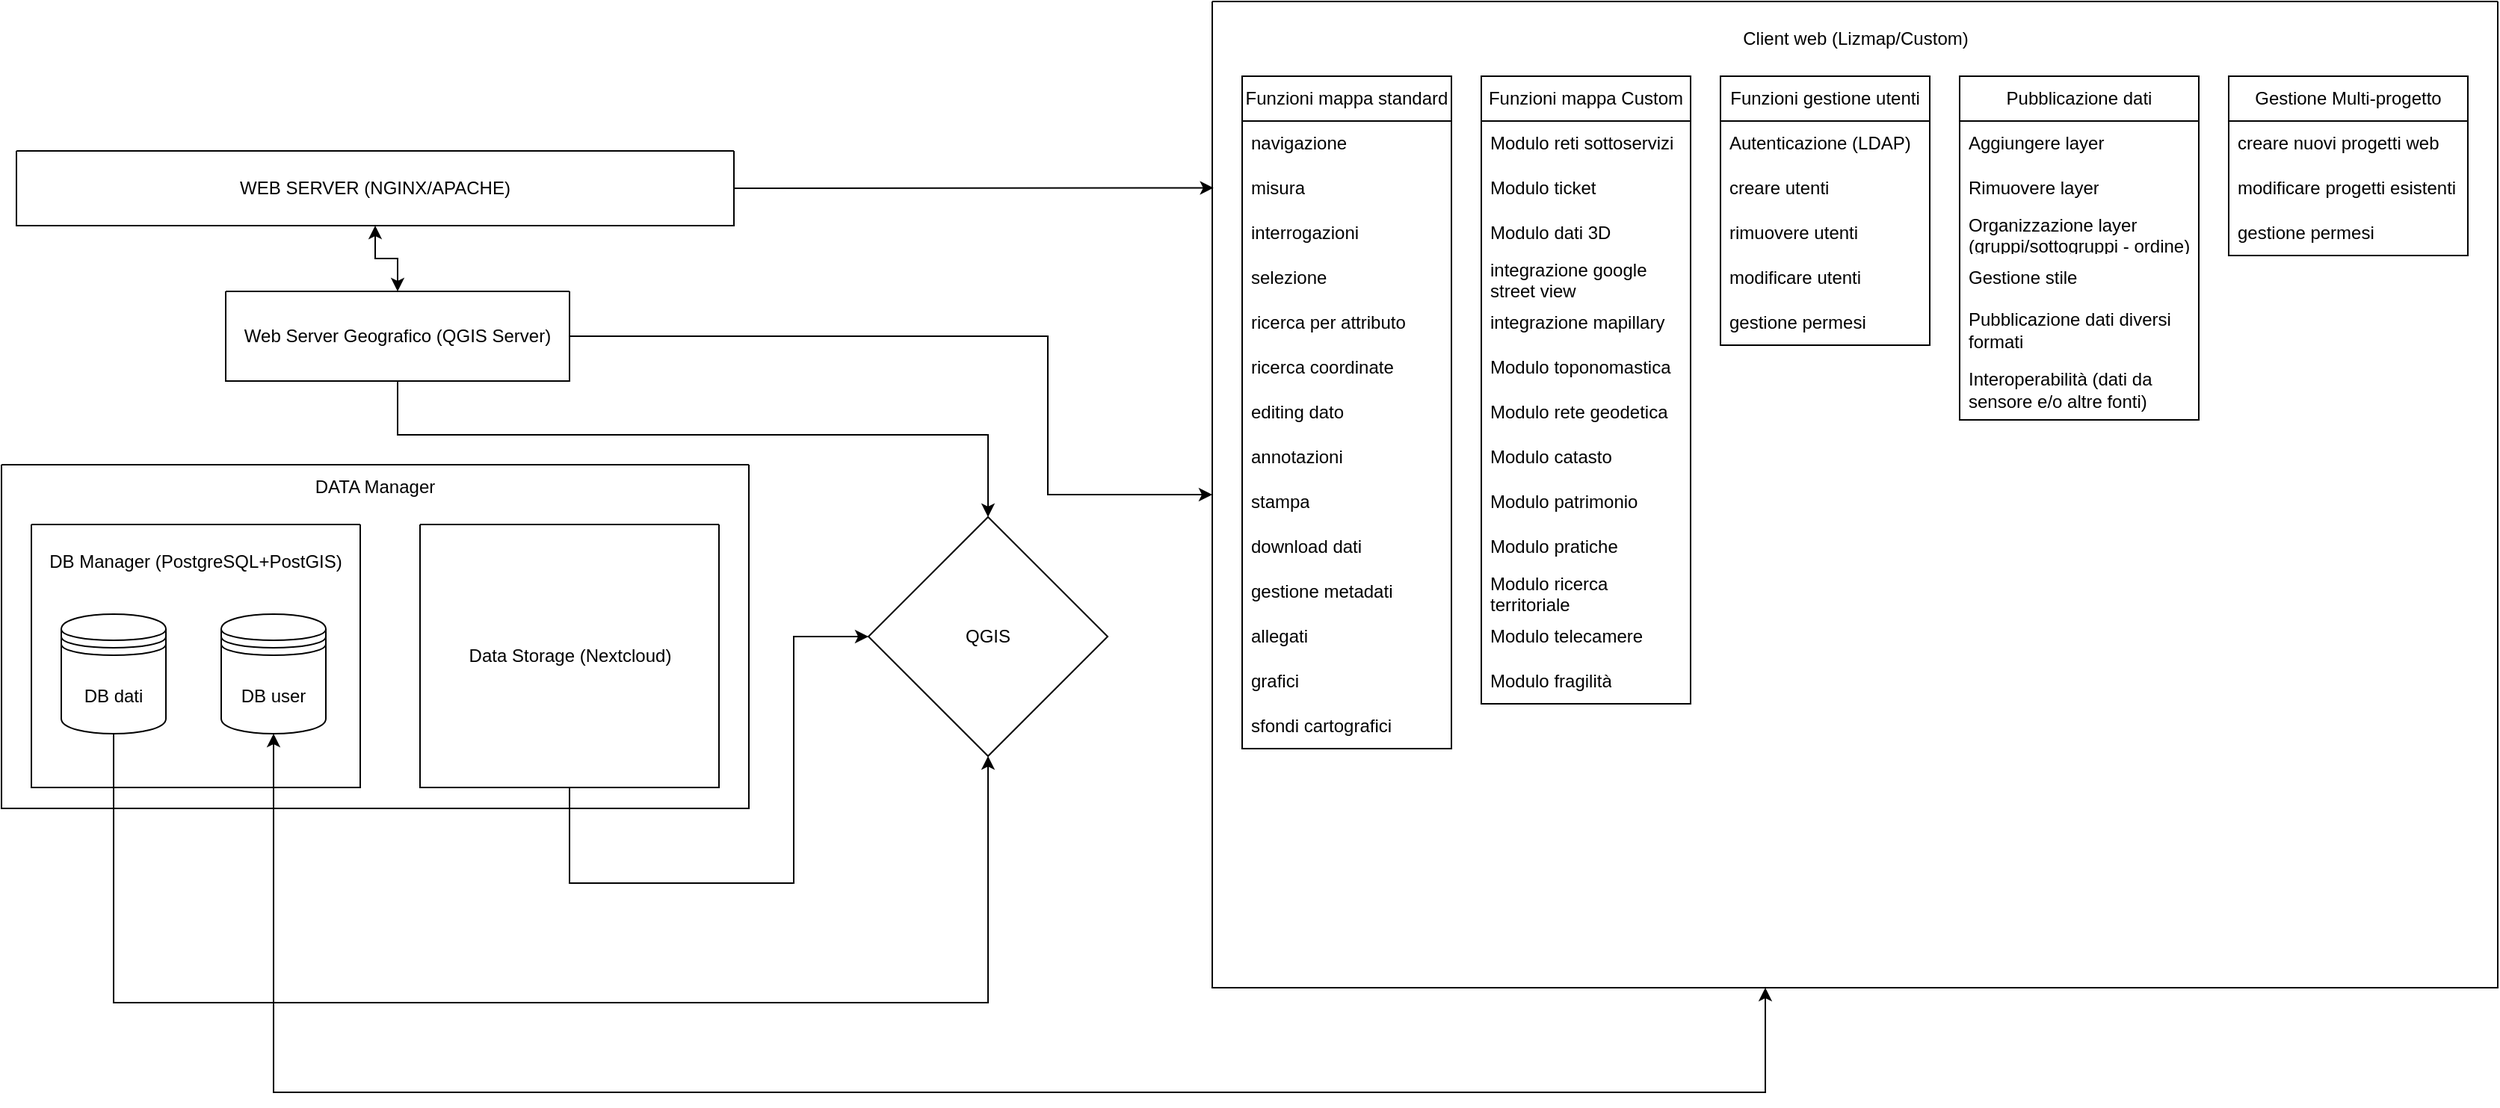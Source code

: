 <mxfile version="24.0.2" type="github">
  <diagram name="Pagina-1" id="i48ExeRKadWt6t5a4j2Q">
    <mxGraphModel dx="2868" dy="1492" grid="1" gridSize="10" guides="1" tooltips="1" connect="1" arrows="1" fold="1" page="1" pageScale="1" pageWidth="827" pageHeight="1569" math="0" shadow="0">
      <root>
        <mxCell id="0" />
        <mxCell id="1" parent="0" />
        <mxCell id="zabEVGcr3_6ABB-obtFV-1" style="edgeStyle=orthogonalEdgeStyle;rounded=0;orthogonalLoop=1;jettySize=auto;html=1;exitX=0.5;exitY=1;exitDx=0;exitDy=0;entryX=0.5;entryY=0;entryDx=0;entryDy=0;startArrow=classic;startFill=1;" edge="1" parent="1" source="zabEVGcr3_6ABB-obtFV-2" target="zabEVGcr3_6ABB-obtFV-6">
          <mxGeometry relative="1" as="geometry" />
        </mxCell>
        <mxCell id="zabEVGcr3_6ABB-obtFV-2" value="" style="swimlane;startSize=0;" vertex="1" parent="1">
          <mxGeometry x="50" y="140" width="480" height="50" as="geometry">
            <mxRectangle x="40" y="40" width="50" height="40" as="alternateBounds" />
          </mxGeometry>
        </mxCell>
        <mxCell id="zabEVGcr3_6ABB-obtFV-3" value="WEB SERVER (NGINX/APACHE)" style="text;html=1;align=center;verticalAlign=middle;whiteSpace=wrap;rounded=0;" vertex="1" parent="zabEVGcr3_6ABB-obtFV-2">
          <mxGeometry x="10" y="10" width="460" height="30" as="geometry" />
        </mxCell>
        <mxCell id="zabEVGcr3_6ABB-obtFV-4" style="edgeStyle=orthogonalEdgeStyle;rounded=0;orthogonalLoop=1;jettySize=auto;html=1;exitX=0.5;exitY=1;exitDx=0;exitDy=0;entryX=0.5;entryY=0;entryDx=0;entryDy=0;" edge="1" parent="1" source="zabEVGcr3_6ABB-obtFV-6" target="zabEVGcr3_6ABB-obtFV-66">
          <mxGeometry relative="1" as="geometry">
            <Array as="points">
              <mxPoint x="305" y="330" />
              <mxPoint x="700" y="330" />
            </Array>
          </mxGeometry>
        </mxCell>
        <mxCell id="zabEVGcr3_6ABB-obtFV-5" style="edgeStyle=orthogonalEdgeStyle;rounded=0;orthogonalLoop=1;jettySize=auto;html=1;exitX=1;exitY=0.5;exitDx=0;exitDy=0;entryX=0;entryY=0.5;entryDx=0;entryDy=0;" edge="1" parent="1" source="zabEVGcr3_6ABB-obtFV-6" target="zabEVGcr3_6ABB-obtFV-18">
          <mxGeometry relative="1" as="geometry">
            <Array as="points">
              <mxPoint x="740" y="264" />
              <mxPoint x="740" y="370" />
            </Array>
          </mxGeometry>
        </mxCell>
        <mxCell id="zabEVGcr3_6ABB-obtFV-6" value="" style="swimlane;startSize=0;" vertex="1" parent="1">
          <mxGeometry x="190" y="234" width="230" height="60" as="geometry" />
        </mxCell>
        <mxCell id="zabEVGcr3_6ABB-obtFV-7" value="Web Server Geografico (QGIS Server)" style="text;html=1;align=center;verticalAlign=middle;whiteSpace=wrap;rounded=0;" vertex="1" parent="zabEVGcr3_6ABB-obtFV-6">
          <mxGeometry x="5" y="15" width="220" height="30" as="geometry" />
        </mxCell>
        <mxCell id="zabEVGcr3_6ABB-obtFV-8" value="" style="swimlane;startSize=0;" vertex="1" parent="1">
          <mxGeometry x="40" y="350" width="500" height="230" as="geometry" />
        </mxCell>
        <mxCell id="zabEVGcr3_6ABB-obtFV-9" value="" style="swimlane;startSize=0;" vertex="1" parent="zabEVGcr3_6ABB-obtFV-8">
          <mxGeometry x="280" y="40" width="200" height="176" as="geometry" />
        </mxCell>
        <mxCell id="zabEVGcr3_6ABB-obtFV-10" value="Data Storage (Nextcloud)" style="text;html=1;align=center;verticalAlign=middle;resizable=0;points=[];autosize=1;strokeColor=none;fillColor=none;" vertex="1" parent="zabEVGcr3_6ABB-obtFV-9">
          <mxGeometry x="20" y="73" width="160" height="30" as="geometry" />
        </mxCell>
        <mxCell id="zabEVGcr3_6ABB-obtFV-11" value="" style="swimlane;startSize=0;" vertex="1" parent="zabEVGcr3_6ABB-obtFV-8">
          <mxGeometry x="20" y="40" width="220" height="176" as="geometry" />
        </mxCell>
        <mxCell id="zabEVGcr3_6ABB-obtFV-12" value="" style="shape=datastore;whiteSpace=wrap;html=1;" vertex="1" parent="zabEVGcr3_6ABB-obtFV-11">
          <mxGeometry x="20" y="60" width="70" height="80" as="geometry" />
        </mxCell>
        <mxCell id="zabEVGcr3_6ABB-obtFV-13" value="DB dati" style="text;html=1;align=center;verticalAlign=middle;whiteSpace=wrap;rounded=0;" vertex="1" parent="zabEVGcr3_6ABB-obtFV-11">
          <mxGeometry x="25" y="100" width="60" height="30" as="geometry" />
        </mxCell>
        <mxCell id="zabEVGcr3_6ABB-obtFV-14" value="" style="shape=datastore;whiteSpace=wrap;html=1;" vertex="1" parent="zabEVGcr3_6ABB-obtFV-11">
          <mxGeometry x="127" y="60" width="70" height="80" as="geometry" />
        </mxCell>
        <mxCell id="zabEVGcr3_6ABB-obtFV-15" value="DB user" style="text;html=1;align=center;verticalAlign=middle;whiteSpace=wrap;rounded=0;" vertex="1" parent="zabEVGcr3_6ABB-obtFV-11">
          <mxGeometry x="132" y="100" width="60" height="30" as="geometry" />
        </mxCell>
        <mxCell id="zabEVGcr3_6ABB-obtFV-16" value="DB Manager (PostgreSQL+PostGIS)" style="text;html=1;align=center;verticalAlign=middle;whiteSpace=wrap;rounded=0;" vertex="1" parent="zabEVGcr3_6ABB-obtFV-11">
          <mxGeometry x="10" y="10" width="200" height="30" as="geometry" />
        </mxCell>
        <mxCell id="zabEVGcr3_6ABB-obtFV-17" value="DATA Manager" style="text;html=1;align=center;verticalAlign=middle;whiteSpace=wrap;rounded=0;" vertex="1" parent="zabEVGcr3_6ABB-obtFV-8">
          <mxGeometry x="185" width="130" height="30" as="geometry" />
        </mxCell>
        <mxCell id="zabEVGcr3_6ABB-obtFV-18" value="" style="swimlane;startSize=0;" vertex="1" parent="1">
          <mxGeometry x="850" y="40" width="860" height="660" as="geometry" />
        </mxCell>
        <mxCell id="zabEVGcr3_6ABB-obtFV-19" value="Client web (Lizmap/Custom)" style="text;html=1;align=center;verticalAlign=middle;resizable=0;points=[];autosize=1;strokeColor=none;fillColor=none;" vertex="1" parent="zabEVGcr3_6ABB-obtFV-18">
          <mxGeometry x="345" y="10" width="170" height="30" as="geometry" />
        </mxCell>
        <mxCell id="zabEVGcr3_6ABB-obtFV-20" value="Funzioni mappa standard" style="swimlane;fontStyle=0;childLayout=stackLayout;horizontal=1;startSize=30;horizontalStack=0;resizeParent=1;resizeParentMax=0;resizeLast=0;collapsible=1;marginBottom=0;whiteSpace=wrap;html=1;" vertex="1" parent="zabEVGcr3_6ABB-obtFV-18">
          <mxGeometry x="20" y="50" width="140" height="450" as="geometry" />
        </mxCell>
        <mxCell id="zabEVGcr3_6ABB-obtFV-21" value="navigazione" style="text;strokeColor=none;fillColor=none;align=left;verticalAlign=middle;spacingLeft=4;spacingRight=4;overflow=hidden;points=[[0,0.5],[1,0.5]];portConstraint=eastwest;rotatable=0;whiteSpace=wrap;html=1;" vertex="1" parent="zabEVGcr3_6ABB-obtFV-20">
          <mxGeometry y="30" width="140" height="30" as="geometry" />
        </mxCell>
        <mxCell id="zabEVGcr3_6ABB-obtFV-22" value="misura" style="text;strokeColor=none;fillColor=none;align=left;verticalAlign=middle;spacingLeft=4;spacingRight=4;overflow=hidden;points=[[0,0.5],[1,0.5]];portConstraint=eastwest;rotatable=0;whiteSpace=wrap;html=1;" vertex="1" parent="zabEVGcr3_6ABB-obtFV-20">
          <mxGeometry y="60" width="140" height="30" as="geometry" />
        </mxCell>
        <mxCell id="zabEVGcr3_6ABB-obtFV-23" value="interrogazioni" style="text;strokeColor=none;fillColor=none;align=left;verticalAlign=middle;spacingLeft=4;spacingRight=4;overflow=hidden;points=[[0,0.5],[1,0.5]];portConstraint=eastwest;rotatable=0;whiteSpace=wrap;html=1;" vertex="1" parent="zabEVGcr3_6ABB-obtFV-20">
          <mxGeometry y="90" width="140" height="30" as="geometry" />
        </mxCell>
        <mxCell id="zabEVGcr3_6ABB-obtFV-24" value="selezione" style="text;strokeColor=none;fillColor=none;align=left;verticalAlign=middle;spacingLeft=4;spacingRight=4;overflow=hidden;points=[[0,0.5],[1,0.5]];portConstraint=eastwest;rotatable=0;whiteSpace=wrap;html=1;" vertex="1" parent="zabEVGcr3_6ABB-obtFV-20">
          <mxGeometry y="120" width="140" height="30" as="geometry" />
        </mxCell>
        <mxCell id="zabEVGcr3_6ABB-obtFV-25" value="ricerca per attributo" style="text;strokeColor=none;fillColor=none;align=left;verticalAlign=middle;spacingLeft=4;spacingRight=4;overflow=hidden;points=[[0,0.5],[1,0.5]];portConstraint=eastwest;rotatable=0;whiteSpace=wrap;html=1;" vertex="1" parent="zabEVGcr3_6ABB-obtFV-20">
          <mxGeometry y="150" width="140" height="30" as="geometry" />
        </mxCell>
        <mxCell id="zabEVGcr3_6ABB-obtFV-26" value="ricerca coordinate" style="text;strokeColor=none;fillColor=none;align=left;verticalAlign=middle;spacingLeft=4;spacingRight=4;overflow=hidden;points=[[0,0.5],[1,0.5]];portConstraint=eastwest;rotatable=0;whiteSpace=wrap;html=1;" vertex="1" parent="zabEVGcr3_6ABB-obtFV-20">
          <mxGeometry y="180" width="140" height="30" as="geometry" />
        </mxCell>
        <mxCell id="zabEVGcr3_6ABB-obtFV-27" value="editing dato" style="text;strokeColor=none;fillColor=none;align=left;verticalAlign=middle;spacingLeft=4;spacingRight=4;overflow=hidden;points=[[0,0.5],[1,0.5]];portConstraint=eastwest;rotatable=0;whiteSpace=wrap;html=1;" vertex="1" parent="zabEVGcr3_6ABB-obtFV-20">
          <mxGeometry y="210" width="140" height="30" as="geometry" />
        </mxCell>
        <mxCell id="zabEVGcr3_6ABB-obtFV-28" value="annotazioni" style="text;strokeColor=none;fillColor=none;align=left;verticalAlign=middle;spacingLeft=4;spacingRight=4;overflow=hidden;points=[[0,0.5],[1,0.5]];portConstraint=eastwest;rotatable=0;whiteSpace=wrap;html=1;" vertex="1" parent="zabEVGcr3_6ABB-obtFV-20">
          <mxGeometry y="240" width="140" height="30" as="geometry" />
        </mxCell>
        <mxCell id="zabEVGcr3_6ABB-obtFV-29" value="stampa" style="text;strokeColor=none;fillColor=none;align=left;verticalAlign=middle;spacingLeft=4;spacingRight=4;overflow=hidden;points=[[0,0.5],[1,0.5]];portConstraint=eastwest;rotatable=0;whiteSpace=wrap;html=1;" vertex="1" parent="zabEVGcr3_6ABB-obtFV-20">
          <mxGeometry y="270" width="140" height="30" as="geometry" />
        </mxCell>
        <mxCell id="zabEVGcr3_6ABB-obtFV-30" value="download dati" style="text;strokeColor=none;fillColor=none;align=left;verticalAlign=middle;spacingLeft=4;spacingRight=4;overflow=hidden;points=[[0,0.5],[1,0.5]];portConstraint=eastwest;rotatable=0;whiteSpace=wrap;html=1;" vertex="1" parent="zabEVGcr3_6ABB-obtFV-20">
          <mxGeometry y="300" width="140" height="30" as="geometry" />
        </mxCell>
        <mxCell id="zabEVGcr3_6ABB-obtFV-31" value="gestione metadati" style="text;strokeColor=none;fillColor=none;align=left;verticalAlign=middle;spacingLeft=4;spacingRight=4;overflow=hidden;points=[[0,0.5],[1,0.5]];portConstraint=eastwest;rotatable=0;whiteSpace=wrap;html=1;" vertex="1" parent="zabEVGcr3_6ABB-obtFV-20">
          <mxGeometry y="330" width="140" height="30" as="geometry" />
        </mxCell>
        <mxCell id="zabEVGcr3_6ABB-obtFV-32" value="allegati" style="text;strokeColor=none;fillColor=none;align=left;verticalAlign=middle;spacingLeft=4;spacingRight=4;overflow=hidden;points=[[0,0.5],[1,0.5]];portConstraint=eastwest;rotatable=0;whiteSpace=wrap;html=1;" vertex="1" parent="zabEVGcr3_6ABB-obtFV-20">
          <mxGeometry y="360" width="140" height="30" as="geometry" />
        </mxCell>
        <mxCell id="zabEVGcr3_6ABB-obtFV-33" value="grafici" style="text;strokeColor=none;fillColor=none;align=left;verticalAlign=middle;spacingLeft=4;spacingRight=4;overflow=hidden;points=[[0,0.5],[1,0.5]];portConstraint=eastwest;rotatable=0;whiteSpace=wrap;html=1;" vertex="1" parent="zabEVGcr3_6ABB-obtFV-20">
          <mxGeometry y="390" width="140" height="30" as="geometry" />
        </mxCell>
        <mxCell id="zabEVGcr3_6ABB-obtFV-34" value="sfondi cartografici" style="text;strokeColor=none;fillColor=none;align=left;verticalAlign=middle;spacingLeft=4;spacingRight=4;overflow=hidden;points=[[0,0.5],[1,0.5]];portConstraint=eastwest;rotatable=0;whiteSpace=wrap;html=1;" vertex="1" parent="zabEVGcr3_6ABB-obtFV-20">
          <mxGeometry y="420" width="140" height="30" as="geometry" />
        </mxCell>
        <mxCell id="zabEVGcr3_6ABB-obtFV-35" value="Funzioni gestione utenti" style="swimlane;fontStyle=0;childLayout=stackLayout;horizontal=1;startSize=30;horizontalStack=0;resizeParent=1;resizeParentMax=0;resizeLast=0;collapsible=1;marginBottom=0;whiteSpace=wrap;html=1;" vertex="1" parent="zabEVGcr3_6ABB-obtFV-18">
          <mxGeometry x="340" y="50" width="140" height="180" as="geometry" />
        </mxCell>
        <mxCell id="zabEVGcr3_6ABB-obtFV-36" value="Autenticazione (LDAP)" style="text;strokeColor=none;fillColor=none;align=left;verticalAlign=middle;spacingLeft=4;spacingRight=4;overflow=hidden;points=[[0,0.5],[1,0.5]];portConstraint=eastwest;rotatable=0;whiteSpace=wrap;html=1;" vertex="1" parent="zabEVGcr3_6ABB-obtFV-35">
          <mxGeometry y="30" width="140" height="30" as="geometry" />
        </mxCell>
        <mxCell id="zabEVGcr3_6ABB-obtFV-37" value="creare utenti" style="text;strokeColor=none;fillColor=none;align=left;verticalAlign=middle;spacingLeft=4;spacingRight=4;overflow=hidden;points=[[0,0.5],[1,0.5]];portConstraint=eastwest;rotatable=0;whiteSpace=wrap;html=1;" vertex="1" parent="zabEVGcr3_6ABB-obtFV-35">
          <mxGeometry y="60" width="140" height="30" as="geometry" />
        </mxCell>
        <mxCell id="zabEVGcr3_6ABB-obtFV-38" value="rimuovere utenti" style="text;strokeColor=none;fillColor=none;align=left;verticalAlign=middle;spacingLeft=4;spacingRight=4;overflow=hidden;points=[[0,0.5],[1,0.5]];portConstraint=eastwest;rotatable=0;whiteSpace=wrap;html=1;" vertex="1" parent="zabEVGcr3_6ABB-obtFV-35">
          <mxGeometry y="90" width="140" height="30" as="geometry" />
        </mxCell>
        <mxCell id="zabEVGcr3_6ABB-obtFV-39" value="modificare utenti" style="text;strokeColor=none;fillColor=none;align=left;verticalAlign=middle;spacingLeft=4;spacingRight=4;overflow=hidden;points=[[0,0.5],[1,0.5]];portConstraint=eastwest;rotatable=0;whiteSpace=wrap;html=1;" vertex="1" parent="zabEVGcr3_6ABB-obtFV-35">
          <mxGeometry y="120" width="140" height="30" as="geometry" />
        </mxCell>
        <mxCell id="zabEVGcr3_6ABB-obtFV-40" value="gestione permesi" style="text;strokeColor=none;fillColor=none;align=left;verticalAlign=middle;spacingLeft=4;spacingRight=4;overflow=hidden;points=[[0,0.5],[1,0.5]];portConstraint=eastwest;rotatable=0;whiteSpace=wrap;html=1;" vertex="1" parent="zabEVGcr3_6ABB-obtFV-35">
          <mxGeometry y="150" width="140" height="30" as="geometry" />
        </mxCell>
        <mxCell id="zabEVGcr3_6ABB-obtFV-41" value="Gestione Multi-progetto" style="swimlane;fontStyle=0;childLayout=stackLayout;horizontal=1;startSize=30;horizontalStack=0;resizeParent=1;resizeParentMax=0;resizeLast=0;collapsible=1;marginBottom=0;whiteSpace=wrap;html=1;" vertex="1" parent="zabEVGcr3_6ABB-obtFV-18">
          <mxGeometry x="680" y="50" width="160" height="120" as="geometry" />
        </mxCell>
        <mxCell id="zabEVGcr3_6ABB-obtFV-42" value="creare nuovi progetti web" style="text;strokeColor=none;fillColor=none;align=left;verticalAlign=middle;spacingLeft=4;spacingRight=4;overflow=hidden;points=[[0,0.5],[1,0.5]];portConstraint=eastwest;rotatable=0;whiteSpace=wrap;html=1;" vertex="1" parent="zabEVGcr3_6ABB-obtFV-41">
          <mxGeometry y="30" width="160" height="30" as="geometry" />
        </mxCell>
        <mxCell id="zabEVGcr3_6ABB-obtFV-43" value="modificare progetti esistenti" style="text;strokeColor=none;fillColor=none;align=left;verticalAlign=middle;spacingLeft=4;spacingRight=4;overflow=hidden;points=[[0,0.5],[1,0.5]];portConstraint=eastwest;rotatable=0;whiteSpace=wrap;html=1;" vertex="1" parent="zabEVGcr3_6ABB-obtFV-41">
          <mxGeometry y="60" width="160" height="30" as="geometry" />
        </mxCell>
        <mxCell id="zabEVGcr3_6ABB-obtFV-44" value="gestione permesi" style="text;strokeColor=none;fillColor=none;align=left;verticalAlign=middle;spacingLeft=4;spacingRight=4;overflow=hidden;points=[[0,0.5],[1,0.5]];portConstraint=eastwest;rotatable=0;whiteSpace=wrap;html=1;" vertex="1" parent="zabEVGcr3_6ABB-obtFV-41">
          <mxGeometry y="90" width="160" height="30" as="geometry" />
        </mxCell>
        <mxCell id="zabEVGcr3_6ABB-obtFV-45" value="Pubblicazione dati" style="swimlane;fontStyle=0;childLayout=stackLayout;horizontal=1;startSize=30;horizontalStack=0;resizeParent=1;resizeParentMax=0;resizeLast=0;collapsible=1;marginBottom=0;whiteSpace=wrap;html=1;" vertex="1" parent="zabEVGcr3_6ABB-obtFV-18">
          <mxGeometry x="500" y="50" width="160" height="230" as="geometry" />
        </mxCell>
        <mxCell id="zabEVGcr3_6ABB-obtFV-46" value="Aggiungere layer" style="text;strokeColor=none;fillColor=none;align=left;verticalAlign=middle;spacingLeft=4;spacingRight=4;overflow=hidden;points=[[0,0.5],[1,0.5]];portConstraint=eastwest;rotatable=0;whiteSpace=wrap;html=1;" vertex="1" parent="zabEVGcr3_6ABB-obtFV-45">
          <mxGeometry y="30" width="160" height="30" as="geometry" />
        </mxCell>
        <mxCell id="zabEVGcr3_6ABB-obtFV-47" value="Rimuovere layer" style="text;strokeColor=none;fillColor=none;align=left;verticalAlign=middle;spacingLeft=4;spacingRight=4;overflow=hidden;points=[[0,0.5],[1,0.5]];portConstraint=eastwest;rotatable=0;whiteSpace=wrap;html=1;" vertex="1" parent="zabEVGcr3_6ABB-obtFV-45">
          <mxGeometry y="60" width="160" height="30" as="geometry" />
        </mxCell>
        <mxCell id="zabEVGcr3_6ABB-obtFV-48" value="Organizzazione layer (gruppi/sottogruppi - ordine)" style="text;strokeColor=none;fillColor=none;align=left;verticalAlign=middle;spacingLeft=4;spacingRight=4;overflow=hidden;points=[[0,0.5],[1,0.5]];portConstraint=eastwest;rotatable=0;whiteSpace=wrap;html=1;" vertex="1" parent="zabEVGcr3_6ABB-obtFV-45">
          <mxGeometry y="90" width="160" height="30" as="geometry" />
        </mxCell>
        <mxCell id="zabEVGcr3_6ABB-obtFV-49" value="Gestione stile" style="text;strokeColor=none;fillColor=none;align=left;verticalAlign=middle;spacingLeft=4;spacingRight=4;overflow=hidden;points=[[0,0.5],[1,0.5]];portConstraint=eastwest;rotatable=0;whiteSpace=wrap;html=1;" vertex="1" parent="zabEVGcr3_6ABB-obtFV-45">
          <mxGeometry y="120" width="160" height="30" as="geometry" />
        </mxCell>
        <mxCell id="zabEVGcr3_6ABB-obtFV-50" value="Pubblicazione dati diversi formati" style="text;strokeColor=none;fillColor=none;align=left;verticalAlign=middle;spacingLeft=4;spacingRight=4;overflow=hidden;points=[[0,0.5],[1,0.5]];portConstraint=eastwest;rotatable=0;whiteSpace=wrap;html=1;" vertex="1" parent="zabEVGcr3_6ABB-obtFV-45">
          <mxGeometry y="150" width="160" height="40" as="geometry" />
        </mxCell>
        <mxCell id="zabEVGcr3_6ABB-obtFV-51" value="Interoperabilità (dati da sensore e/o altre fonti)" style="text;strokeColor=none;fillColor=none;align=left;verticalAlign=middle;spacingLeft=4;spacingRight=4;overflow=hidden;points=[[0,0.5],[1,0.5]];portConstraint=eastwest;rotatable=0;whiteSpace=wrap;html=1;" vertex="1" parent="zabEVGcr3_6ABB-obtFV-45">
          <mxGeometry y="190" width="160" height="40" as="geometry" />
        </mxCell>
        <mxCell id="zabEVGcr3_6ABB-obtFV-52" value="Funzioni mappa Custom" style="swimlane;fontStyle=0;childLayout=stackLayout;horizontal=1;startSize=30;horizontalStack=0;resizeParent=1;resizeParentMax=0;resizeLast=0;collapsible=1;marginBottom=0;whiteSpace=wrap;html=1;" vertex="1" parent="zabEVGcr3_6ABB-obtFV-18">
          <mxGeometry x="180" y="50" width="140" height="420" as="geometry" />
        </mxCell>
        <mxCell id="zabEVGcr3_6ABB-obtFV-53" value="Modulo reti sottoservizi" style="text;strokeColor=none;fillColor=none;align=left;verticalAlign=middle;spacingLeft=4;spacingRight=4;overflow=hidden;points=[[0,0.5],[1,0.5]];portConstraint=eastwest;rotatable=0;whiteSpace=wrap;html=1;" vertex="1" parent="zabEVGcr3_6ABB-obtFV-52">
          <mxGeometry y="30" width="140" height="30" as="geometry" />
        </mxCell>
        <mxCell id="zabEVGcr3_6ABB-obtFV-54" value="Modulo ticket" style="text;strokeColor=none;fillColor=none;align=left;verticalAlign=middle;spacingLeft=4;spacingRight=4;overflow=hidden;points=[[0,0.5],[1,0.5]];portConstraint=eastwest;rotatable=0;whiteSpace=wrap;html=1;" vertex="1" parent="zabEVGcr3_6ABB-obtFV-52">
          <mxGeometry y="60" width="140" height="30" as="geometry" />
        </mxCell>
        <mxCell id="zabEVGcr3_6ABB-obtFV-55" value="Modulo dati 3D" style="text;strokeColor=none;fillColor=none;align=left;verticalAlign=middle;spacingLeft=4;spacingRight=4;overflow=hidden;points=[[0,0.5],[1,0.5]];portConstraint=eastwest;rotatable=0;whiteSpace=wrap;html=1;" vertex="1" parent="zabEVGcr3_6ABB-obtFV-52">
          <mxGeometry y="90" width="140" height="30" as="geometry" />
        </mxCell>
        <mxCell id="zabEVGcr3_6ABB-obtFV-56" value="integrazione google street view" style="text;strokeColor=none;fillColor=none;align=left;verticalAlign=middle;spacingLeft=4;spacingRight=4;overflow=hidden;points=[[0,0.5],[1,0.5]];portConstraint=eastwest;rotatable=0;whiteSpace=wrap;html=1;" vertex="1" parent="zabEVGcr3_6ABB-obtFV-52">
          <mxGeometry y="120" width="140" height="30" as="geometry" />
        </mxCell>
        <mxCell id="zabEVGcr3_6ABB-obtFV-57" value="integrazione mapillary" style="text;strokeColor=none;fillColor=none;align=left;verticalAlign=middle;spacingLeft=4;spacingRight=4;overflow=hidden;points=[[0,0.5],[1,0.5]];portConstraint=eastwest;rotatable=0;whiteSpace=wrap;html=1;" vertex="1" parent="zabEVGcr3_6ABB-obtFV-52">
          <mxGeometry y="150" width="140" height="30" as="geometry" />
        </mxCell>
        <mxCell id="zabEVGcr3_6ABB-obtFV-58" value="Modulo toponomastica" style="text;strokeColor=none;fillColor=none;align=left;verticalAlign=middle;spacingLeft=4;spacingRight=4;overflow=hidden;points=[[0,0.5],[1,0.5]];portConstraint=eastwest;rotatable=0;whiteSpace=wrap;html=1;" vertex="1" parent="zabEVGcr3_6ABB-obtFV-52">
          <mxGeometry y="180" width="140" height="30" as="geometry" />
        </mxCell>
        <mxCell id="zabEVGcr3_6ABB-obtFV-59" value="Modulo rete geodetica" style="text;strokeColor=none;fillColor=none;align=left;verticalAlign=middle;spacingLeft=4;spacingRight=4;overflow=hidden;points=[[0,0.5],[1,0.5]];portConstraint=eastwest;rotatable=0;whiteSpace=wrap;html=1;" vertex="1" parent="zabEVGcr3_6ABB-obtFV-52">
          <mxGeometry y="210" width="140" height="30" as="geometry" />
        </mxCell>
        <mxCell id="zabEVGcr3_6ABB-obtFV-60" value="Modulo catasto" style="text;strokeColor=none;fillColor=none;align=left;verticalAlign=middle;spacingLeft=4;spacingRight=4;overflow=hidden;points=[[0,0.5],[1,0.5]];portConstraint=eastwest;rotatable=0;whiteSpace=wrap;html=1;" vertex="1" parent="zabEVGcr3_6ABB-obtFV-52">
          <mxGeometry y="240" width="140" height="30" as="geometry" />
        </mxCell>
        <mxCell id="zabEVGcr3_6ABB-obtFV-61" value="Modulo patrimonio" style="text;strokeColor=none;fillColor=none;align=left;verticalAlign=middle;spacingLeft=4;spacingRight=4;overflow=hidden;points=[[0,0.5],[1,0.5]];portConstraint=eastwest;rotatable=0;whiteSpace=wrap;html=1;" vertex="1" parent="zabEVGcr3_6ABB-obtFV-52">
          <mxGeometry y="270" width="140" height="30" as="geometry" />
        </mxCell>
        <mxCell id="zabEVGcr3_6ABB-obtFV-62" value="Modulo pratiche" style="text;strokeColor=none;fillColor=none;align=left;verticalAlign=middle;spacingLeft=4;spacingRight=4;overflow=hidden;points=[[0,0.5],[1,0.5]];portConstraint=eastwest;rotatable=0;whiteSpace=wrap;html=1;" vertex="1" parent="zabEVGcr3_6ABB-obtFV-52">
          <mxGeometry y="300" width="140" height="30" as="geometry" />
        </mxCell>
        <mxCell id="zabEVGcr3_6ABB-obtFV-63" value="Modulo ricerca territoriale" style="text;strokeColor=none;fillColor=none;align=left;verticalAlign=middle;spacingLeft=4;spacingRight=4;overflow=hidden;points=[[0,0.5],[1,0.5]];portConstraint=eastwest;rotatable=0;whiteSpace=wrap;html=1;" vertex="1" parent="zabEVGcr3_6ABB-obtFV-52">
          <mxGeometry y="330" width="140" height="30" as="geometry" />
        </mxCell>
        <mxCell id="zabEVGcr3_6ABB-obtFV-64" value="Modulo telecamere" style="text;strokeColor=none;fillColor=none;align=left;verticalAlign=middle;spacingLeft=4;spacingRight=4;overflow=hidden;points=[[0,0.5],[1,0.5]];portConstraint=eastwest;rotatable=0;whiteSpace=wrap;html=1;" vertex="1" parent="zabEVGcr3_6ABB-obtFV-52">
          <mxGeometry y="360" width="140" height="30" as="geometry" />
        </mxCell>
        <mxCell id="zabEVGcr3_6ABB-obtFV-65" value="Modulo fragilità" style="text;strokeColor=none;fillColor=none;align=left;verticalAlign=middle;spacingLeft=4;spacingRight=4;overflow=hidden;points=[[0,0.5],[1,0.5]];portConstraint=eastwest;rotatable=0;whiteSpace=wrap;html=1;" vertex="1" parent="zabEVGcr3_6ABB-obtFV-52">
          <mxGeometry y="390" width="140" height="30" as="geometry" />
        </mxCell>
        <mxCell id="zabEVGcr3_6ABB-obtFV-66" value="QGIS" style="rhombus;whiteSpace=wrap;html=1;" vertex="1" parent="1">
          <mxGeometry x="620" y="385" width="160" height="160" as="geometry" />
        </mxCell>
        <mxCell id="zabEVGcr3_6ABB-obtFV-67" style="edgeStyle=orthogonalEdgeStyle;rounded=0;orthogonalLoop=1;jettySize=auto;html=1;exitX=0.5;exitY=1;exitDx=0;exitDy=0;entryX=0.5;entryY=1;entryDx=0;entryDy=0;" edge="1" parent="1" source="zabEVGcr3_6ABB-obtFV-12" target="zabEVGcr3_6ABB-obtFV-66">
          <mxGeometry relative="1" as="geometry">
            <mxPoint x="680" y="740" as="targetPoint" />
            <Array as="points">
              <mxPoint x="115" y="710" />
              <mxPoint x="700" y="710" />
            </Array>
          </mxGeometry>
        </mxCell>
        <mxCell id="zabEVGcr3_6ABB-obtFV-68" style="edgeStyle=orthogonalEdgeStyle;rounded=0;orthogonalLoop=1;jettySize=auto;html=1;exitX=0.5;exitY=1;exitDx=0;exitDy=0;" edge="1" parent="1" source="zabEVGcr3_6ABB-obtFV-9" target="zabEVGcr3_6ABB-obtFV-66">
          <mxGeometry relative="1" as="geometry">
            <Array as="points">
              <mxPoint x="420" y="630" />
              <mxPoint x="570" y="630" />
              <mxPoint x="570" y="465" />
            </Array>
          </mxGeometry>
        </mxCell>
        <mxCell id="zabEVGcr3_6ABB-obtFV-69" style="edgeStyle=orthogonalEdgeStyle;rounded=0;orthogonalLoop=1;jettySize=auto;html=1;exitX=0.5;exitY=1;exitDx=0;exitDy=0;startArrow=classic;startFill=1;" edge="1" parent="1" source="zabEVGcr3_6ABB-obtFV-14">
          <mxGeometry relative="1" as="geometry">
            <mxPoint x="1220" y="700" as="targetPoint" />
            <Array as="points">
              <mxPoint x="222" y="770" />
              <mxPoint x="1220" y="770" />
            </Array>
          </mxGeometry>
        </mxCell>
        <mxCell id="zabEVGcr3_6ABB-obtFV-70" style="edgeStyle=none;rounded=0;orthogonalLoop=1;jettySize=auto;html=1;exitX=1;exitY=0.5;exitDx=0;exitDy=0;entryX=0.001;entryY=0.189;entryDx=0;entryDy=0;entryPerimeter=0;startArrow=none;startFill=0;" edge="1" parent="1" source="zabEVGcr3_6ABB-obtFV-2" target="zabEVGcr3_6ABB-obtFV-18">
          <mxGeometry relative="1" as="geometry" />
        </mxCell>
      </root>
    </mxGraphModel>
  </diagram>
</mxfile>
